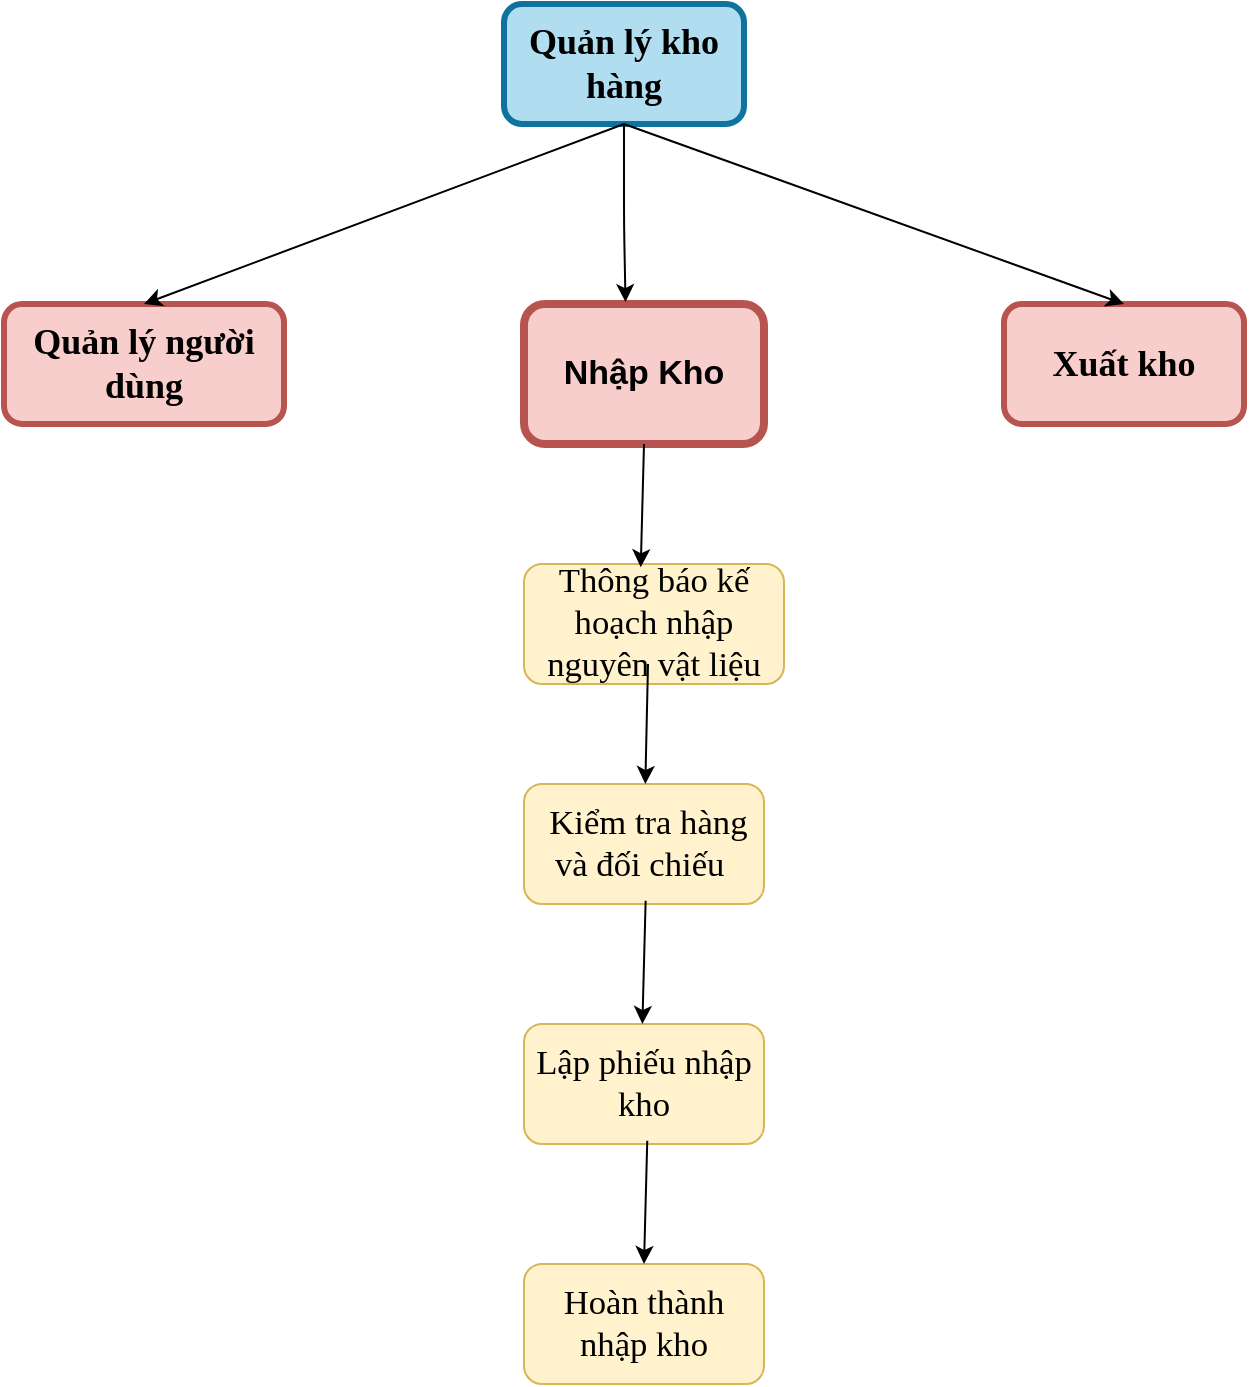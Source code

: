 <mxfile version="13.8.8" type="google" pages="3"><diagram id="e6rsxSTH3JH79vtXPYIC" name="Page-1"><mxGraphModel grid="1" gridSize="10" guides="1" tooltips="1" connect="1" arrows="1" page="1" fold="1" pageScale="1" pageWidth="827" pageHeight="1169" math="0" shadow="0"><root><mxCell id="0"/><mxCell id="1" parent="0"/><mxCell id="sZLV-KlAs7z_TiyXNRkQ-2" value="&lt;b&gt;Quản lý kho hàng&lt;/b&gt;" style="rounded=1;whiteSpace=wrap;html=1;fillColor=#b1ddf0;strokeColor=#10739e;strokeWidth=3;fontSize=18;align=center;fontFamily=Times New Roman;" parent="1" vertex="1"><mxGeometry x="370" y="10" width="120" height="60" as="geometry"/></mxCell><mxCell id="sZLV-KlAs7z_TiyXNRkQ-4" value="&lt;b&gt;Xuất kho&lt;/b&gt;" style="rounded=1;whiteSpace=wrap;html=1;fillColor=#f8cecc;strokeColor=#b85450;strokeWidth=3;fontSize=18;align=center;fontFamily=Times New Roman;" parent="1" vertex="1"><mxGeometry x="620" y="160" width="120" height="60" as="geometry"/></mxCell><mxCell id="sZLV-KlAs7z_TiyXNRkQ-5" value="&lt;b&gt;Quản lý người dùng&lt;/b&gt;" style="rounded=1;whiteSpace=wrap;html=1;fillColor=#f8cecc;strokeColor=#b85450;strokeWidth=3;fontSize=18;align=center;fontFamily=Times New Roman;" parent="1" vertex="1"><mxGeometry x="120" y="160" width="140" height="60" as="geometry"/></mxCell><mxCell id="ZXUq07RqZxT4opENiDGt-10" value="&lt;span style=&quot;font-size: 13.0pt ; font-family: &amp;#34;times new roman&amp;#34; , serif&quot;&gt;Lập phiếu nhập kho&lt;/span&gt;" style="rounded=1;whiteSpace=wrap;html=1;fillColor=#fff2cc;strokeColor=#d6b656;" vertex="1" parent="1"><mxGeometry x="380" y="520" width="120" height="60" as="geometry"/></mxCell><mxCell id="ZXUq07RqZxT4opENiDGt-11" value="&lt;span style=&quot;font-size: 13.0pt ; font-family: &amp;#34;times new roman&amp;#34; , serif&quot;&gt;Thông báo kế hoạch nhập nguyên vật liệu&lt;/span&gt;" style="rounded=1;whiteSpace=wrap;html=1;fillColor=#fff2cc;strokeColor=#d6b656;" vertex="1" parent="1"><mxGeometry x="380" y="290" width="130" height="60" as="geometry"/></mxCell><mxCell id="ZXUq07RqZxT4opENiDGt-12" value="&lt;span style=&quot;font-size: 13.0pt ; font-family: &amp;#34;times new roman&amp;#34; , serif&quot;&gt;&amp;nbsp;&lt;span lang=&quot;VI&quot;&gt;Kiểm tra hàng và đối chiếu&amp;nbsp;&lt;/span&gt;&lt;/span&gt;" style="rounded=1;whiteSpace=wrap;html=1;fillColor=#fff2cc;strokeColor=#d6b656;" vertex="1" parent="1"><mxGeometry x="380" y="400" width="120" height="60" as="geometry"/></mxCell><mxCell id="ZXUq07RqZxT4opENiDGt-13" value="&lt;span style=&quot;font-size: 13.0pt ; font-family: &amp;#34;times new roman&amp;#34; , serif&quot;&gt;Hoàn thành nhập kho&lt;/span&gt;" style="rounded=1;whiteSpace=wrap;html=1;fillColor=#fff2cc;strokeColor=#d6b656;" vertex="1" parent="1"><mxGeometry x="380" y="640" width="120" height="60" as="geometry"/></mxCell><mxCell id="ZXUq07RqZxT4opENiDGt-14" value="&lt;font style=&quot;font-size: 17px&quot;&gt;&lt;b&gt;Nhập Kho&lt;/b&gt;&lt;/font&gt;" style="rounded=1;whiteSpace=wrap;html=1;fillColor=#f8cecc;strokeColor=#b85450;strokeWidth=4;" vertex="1" parent="1"><mxGeometry x="380" y="160" width="120" height="70" as="geometry"/></mxCell><mxCell id="ZXUq07RqZxT4opENiDGt-15" value="" style="endArrow=classic;html=1;exitX=0.5;exitY=1;exitDx=0;exitDy=0;entryX=0.449;entryY=0.027;entryDx=0;entryDy=0;entryPerimeter=0;" edge="1" parent="1" source="ZXUq07RqZxT4opENiDGt-14" target="ZXUq07RqZxT4opENiDGt-11"><mxGeometry width="50" height="50" relative="1" as="geometry"><mxPoint x="400" y="260" as="sourcePoint"/><mxPoint x="440" y="270" as="targetPoint"/></mxGeometry></mxCell><mxCell id="ZXUq07RqZxT4opENiDGt-16" value="" style="endArrow=classic;html=1;" edge="1" parent="1" target="ZXUq07RqZxT4opENiDGt-12"><mxGeometry width="50" height="50" relative="1" as="geometry"><mxPoint x="442" y="340" as="sourcePoint"/><mxPoint x="448" y="280" as="targetPoint"/></mxGeometry></mxCell><mxCell id="ZXUq07RqZxT4opENiDGt-17" value="" style="endArrow=classic;html=1;exitX=0.5;exitY=1;exitDx=0;exitDy=0;entryX=0.449;entryY=0.027;entryDx=0;entryDy=0;entryPerimeter=0;" edge="1" parent="1"><mxGeometry width="50" height="50" relative="1" as="geometry"><mxPoint x="440.82" y="458.38" as="sourcePoint"/><mxPoint x="439.19" y="520" as="targetPoint"/></mxGeometry></mxCell><mxCell id="ZXUq07RqZxT4opENiDGt-18" value="" style="endArrow=classic;html=1;exitX=0.5;exitY=1;exitDx=0;exitDy=0;entryX=0.449;entryY=0.027;entryDx=0;entryDy=0;entryPerimeter=0;" edge="1" parent="1"><mxGeometry width="50" height="50" relative="1" as="geometry"><mxPoint x="441.63" y="578.38" as="sourcePoint"/><mxPoint x="440" y="640" as="targetPoint"/></mxGeometry></mxCell><mxCell id="ZXUq07RqZxT4opENiDGt-25" value="" style="endArrow=classic;html=1;exitX=0.5;exitY=1;exitDx=0;exitDy=0;entryX=0.423;entryY=-0.014;entryDx=0;entryDy=0;entryPerimeter=0;" edge="1" parent="1" source="sZLV-KlAs7z_TiyXNRkQ-2" target="ZXUq07RqZxT4opENiDGt-14"><mxGeometry width="50" height="50" relative="1" as="geometry"><mxPoint x="390" y="310" as="sourcePoint"/><mxPoint x="440" y="260" as="targetPoint"/><Array as="points"><mxPoint x="430" y="120"/></Array></mxGeometry></mxCell><mxCell id="ZXUq07RqZxT4opENiDGt-26" value="" style="endArrow=classic;html=1;exitX=0.5;exitY=1;exitDx=0;exitDy=0;entryX=0.5;entryY=0;entryDx=0;entryDy=0;" edge="1" parent="1" source="sZLV-KlAs7z_TiyXNRkQ-2" target="sZLV-KlAs7z_TiyXNRkQ-5"><mxGeometry width="50" height="50" relative="1" as="geometry"><mxPoint x="390" y="310" as="sourcePoint"/><mxPoint x="440" y="260" as="targetPoint"/></mxGeometry></mxCell><mxCell id="ZXUq07RqZxT4opENiDGt-27" value="" style="endArrow=classic;html=1;exitX=0.5;exitY=1;exitDx=0;exitDy=0;entryX=0.5;entryY=0;entryDx=0;entryDy=0;" edge="1" parent="1" source="sZLV-KlAs7z_TiyXNRkQ-2" target="sZLV-KlAs7z_TiyXNRkQ-4"><mxGeometry width="50" height="50" relative="1" as="geometry"><mxPoint x="390" y="310" as="sourcePoint"/><mxPoint x="440" y="260" as="targetPoint"/></mxGeometry></mxCell></root></mxGraphModel></diagram><diagram id="gTX2SbEJr_MJmyZ8Uy68" name="Page-2"><mxGraphModel grid="1" gridSize="10" guides="1" tooltips="1" connect="1" arrows="1" page="1" fold="1" pageScale="1" pageWidth="827" pageHeight="1169" math="0" shadow="0"><root><mxCell id="7Be4OrQ0Gh75aYLXhO71-0"/><mxCell id="7Be4OrQ0Gh75aYLXhO71-1" parent="7Be4OrQ0Gh75aYLXhO71-0"/><mxCell id="4bIRIXWFbORWNyVE1I7L-1" style="edgeStyle=orthogonalEdgeStyle;rounded=0;orthogonalLoop=1;jettySize=auto;html=1;fontSize=15;entryX=0.007;entryY=0.64;entryDx=0;entryDy=0;entryPerimeter=0;" edge="1" parent="7Be4OrQ0Gh75aYLXhO71-1" source="g6HGABHL9K2UBcsNbe8i-0" target="4bIRIXWFbORWNyVE1I7L-0"><mxGeometry relative="1" as="geometry"><mxPoint x="440" y="723" as="targetPoint"/><Array as="points"><mxPoint x="440" y="718"/></Array></mxGeometry></mxCell><mxCell id="4bIRIXWFbORWNyVE1I7L-2" style="edgeStyle=orthogonalEdgeStyle;rounded=0;orthogonalLoop=1;jettySize=auto;html=1;entryX=0;entryY=0.5;entryDx=0;entryDy=0;fontSize=15;" edge="1" parent="7Be4OrQ0Gh75aYLXhO71-1" source="g6HGABHL9K2UBcsNbe8i-0" target="jtZK1lHaWo2diEQkVu2w-0"><mxGeometry relative="1" as="geometry"/></mxCell><mxCell id="4bIRIXWFbORWNyVE1I7L-3" style="edgeStyle=orthogonalEdgeStyle;rounded=0;orthogonalLoop=1;jettySize=auto;html=1;entryX=0;entryY=0.5;entryDx=0;entryDy=0;fontSize=15;" edge="1" parent="7Be4OrQ0Gh75aYLXhO71-1" source="g6HGABHL9K2UBcsNbe8i-0" target="EKIMlQI2qkKbkxg5EJLg-1"><mxGeometry relative="1" as="geometry"/></mxCell><mxCell id="4bIRIXWFbORWNyVE1I7L-5" style="edgeStyle=orthogonalEdgeStyle;rounded=0;orthogonalLoop=1;jettySize=auto;html=1;entryX=0;entryY=0.5;entryDx=0;entryDy=0;fontSize=15;" edge="1" parent="7Be4OrQ0Gh75aYLXhO71-1" source="g6HGABHL9K2UBcsNbe8i-0" target="EKIMlQI2qkKbkxg5EJLg-3"><mxGeometry relative="1" as="geometry"/></mxCell><mxCell id="4bIRIXWFbORWNyVE1I7L-6" style="edgeStyle=orthogonalEdgeStyle;rounded=0;orthogonalLoop=1;jettySize=auto;html=1;entryX=0;entryY=0.5;entryDx=0;entryDy=0;fontSize=15;" edge="1" parent="7Be4OrQ0Gh75aYLXhO71-1" source="g6HGABHL9K2UBcsNbe8i-0" target="EKIMlQI2qkKbkxg5EJLg-2"><mxGeometry relative="1" as="geometry"/></mxCell><mxCell id="g6HGABHL9K2UBcsNbe8i-0" value="Xuất kho" style="rounded=1;whiteSpace=wrap;html=1;fillColor=#f8cecc;strokeColor=#b85450;strokeWidth=3;fontSize=18;align=center;fontFamily=Times New Roman;" parent="7Be4OrQ0Gh75aYLXhO71-1" vertex="1"><mxGeometry x="380" y="90" width="120" height="60" as="geometry"/></mxCell><mxCell id="jtZK1lHaWo2diEQkVu2w-0" value="Gửi yêu cầu xuất hàng" style="rounded=1;whiteSpace=wrap;html=1;fillColor=#fff2cc;strokeColor=#d6b656;fontSize=15;" parent="7Be4OrQ0Gh75aYLXhO71-1" vertex="1"><mxGeometry x="480" y="200" width="120" height="60" as="geometry"/></mxCell><mxCell id="EKIMlQI2qkKbkxg5EJLg-1" value="Kiểm tra tồn kho" style="rounded=1;whiteSpace=wrap;html=1;fillColor=#fff2cc;strokeColor=#d6b656;fontSize=15;" vertex="1" parent="7Be4OrQ0Gh75aYLXhO71-1"><mxGeometry x="480" y="320" width="120" height="60" as="geometry"/></mxCell><mxCell id="EKIMlQI2qkKbkxg5EJLg-2" value="Lập phiếu xuất kho ,hóa&amp;nbsp;đơn bán hàng" style="rounded=1;whiteSpace=wrap;html=1;fillColor=#fff2cc;strokeColor=#d6b656;fontSize=15;" vertex="1" parent="7Be4OrQ0Gh75aYLXhO71-1"><mxGeometry x="480" y="440" width="120" height="60" as="geometry"/></mxCell><mxCell id="EKIMlQI2qkKbkxg5EJLg-3" value="Xuất kho" style="rounded=1;whiteSpace=wrap;html=1;fillColor=#fff2cc;strokeColor=#d6b656;fontSize=15;" vertex="1" parent="7Be4OrQ0Gh75aYLXhO71-1"><mxGeometry x="480" y="560" width="120" height="60" as="geometry"/></mxCell><mxCell id="4bIRIXWFbORWNyVE1I7L-0" value="Cập nhật thông tin" style="rounded=1;whiteSpace=wrap;html=1;fillColor=#fff2cc;strokeColor=#d6b656;fontSize=15;" vertex="1" parent="7Be4OrQ0Gh75aYLXhO71-1"><mxGeometry x="480" y="680" width="120" height="60" as="geometry"/></mxCell></root></mxGraphModel></diagram><diagram id="bQ533NpOmWOibvtEP6kK" name="NhapKho"><mxGraphModel dx="1038" dy="1717" grid="1" gridSize="10" guides="1" tooltips="1" connect="1" arrows="1" fold="1" page="1" pageScale="1" pageWidth="827" pageHeight="1169" math="0" shadow="0"><root><mxCell id="NovCpqIIKLjXdWSxXOGx-0"/><mxCell id="NovCpqIIKLjXdWSxXOGx-1" parent="NovCpqIIKLjXdWSxXOGx-0"/><mxCell id="NovCpqIIKLjXdWSxXOGx-3" value="&lt;span style=&quot;font-size: 13.0pt ; font-family: &amp;#34;times new roman&amp;#34; , serif&quot;&gt;Lập phiếu nhập kho&lt;/span&gt;" style="rounded=1;whiteSpace=wrap;html=1;fillColor=#fff2cc;strokeColor=#d6b656;" vertex="1" parent="NovCpqIIKLjXdWSxXOGx-1"><mxGeometry x="370" y="290" width="120" height="60" as="geometry"/></mxCell><mxCell id="NovCpqIIKLjXdWSxXOGx-4" value="&lt;span style=&quot;font-size: 13.0pt ; font-family: &amp;#34;times new roman&amp;#34; , serif&quot;&gt;Thông báo kế hoạch nhập nguyên vật liệu&lt;/span&gt;" style="rounded=1;whiteSpace=wrap;html=1;fillColor=#fff2cc;strokeColor=#d6b656;" vertex="1" parent="NovCpqIIKLjXdWSxXOGx-1"><mxGeometry x="370" y="50" width="130" height="60" as="geometry"/></mxCell><mxCell id="NovCpqIIKLjXdWSxXOGx-5" value="&lt;span style=&quot;font-size: 13.0pt ; font-family: &amp;#34;times new roman&amp;#34; , serif&quot;&gt;&amp;nbsp;&lt;span lang=&quot;VI&quot;&gt;Kiểm tra hàng và đối chiếu&amp;nbsp;&lt;/span&gt;&lt;/span&gt;" style="rounded=1;whiteSpace=wrap;html=1;fillColor=#fff2cc;strokeColor=#d6b656;" vertex="1" parent="NovCpqIIKLjXdWSxXOGx-1"><mxGeometry x="370" y="170" width="120" height="60" as="geometry"/></mxCell><mxCell id="NovCpqIIKLjXdWSxXOGx-6" value="&lt;span style=&quot;font-size: 13.0pt ; font-family: &amp;#34;times new roman&amp;#34; , serif&quot;&gt;Hoàn thành nhập kho&lt;/span&gt;" style="rounded=1;whiteSpace=wrap;html=1;fillColor=#fff2cc;strokeColor=#d6b656;" vertex="1" parent="NovCpqIIKLjXdWSxXOGx-1"><mxGeometry x="370" y="410" width="120" height="60" as="geometry"/></mxCell><mxCell id="NovCpqIIKLjXdWSxXOGx-7" value="Nhập Kho" style="rounded=1;whiteSpace=wrap;html=1;fillColor=#f8cecc;strokeColor=#b85450;" vertex="1" parent="NovCpqIIKLjXdWSxXOGx-1"><mxGeometry x="370" y="-70" width="120" height="60" as="geometry"/></mxCell><mxCell id="3gIYC1sUmZuH8hkrU46R-6" value="" style="endArrow=classic;html=1;exitX=0.5;exitY=1;exitDx=0;exitDy=0;entryX=0.449;entryY=0.027;entryDx=0;entryDy=0;entryPerimeter=0;" edge="1" parent="NovCpqIIKLjXdWSxXOGx-1" source="NovCpqIIKLjXdWSxXOGx-7" target="NovCpqIIKLjXdWSxXOGx-4"><mxGeometry width="50" height="50" relative="1" as="geometry"><mxPoint x="390" y="30" as="sourcePoint"/><mxPoint x="430" y="40" as="targetPoint"/></mxGeometry></mxCell><mxCell id="3gIYC1sUmZuH8hkrU46R-7" value="" style="endArrow=classic;html=1;" edge="1" parent="NovCpqIIKLjXdWSxXOGx-1" target="NovCpqIIKLjXdWSxXOGx-5"><mxGeometry width="50" height="50" relative="1" as="geometry"><mxPoint x="432" y="110" as="sourcePoint"/><mxPoint x="438" y="50" as="targetPoint"/></mxGeometry></mxCell><mxCell id="3gIYC1sUmZuH8hkrU46R-9" value="" style="endArrow=classic;html=1;exitX=0.5;exitY=1;exitDx=0;exitDy=0;entryX=0.449;entryY=0.027;entryDx=0;entryDy=0;entryPerimeter=0;" edge="1" parent="NovCpqIIKLjXdWSxXOGx-1"><mxGeometry width="50" height="50" relative="1" as="geometry"><mxPoint x="430.82" y="228.38" as="sourcePoint"/><mxPoint x="429.19" y="290.0" as="targetPoint"/></mxGeometry></mxCell><mxCell id="3gIYC1sUmZuH8hkrU46R-10" value="" style="endArrow=classic;html=1;exitX=0.5;exitY=1;exitDx=0;exitDy=0;entryX=0.449;entryY=0.027;entryDx=0;entryDy=0;entryPerimeter=0;" edge="1" parent="NovCpqIIKLjXdWSxXOGx-1"><mxGeometry width="50" height="50" relative="1" as="geometry"><mxPoint x="431.63" y="348.38" as="sourcePoint"/><mxPoint x="430.0" y="410.0" as="targetPoint"/></mxGeometry></mxCell></root></mxGraphModel></diagram></mxfile>